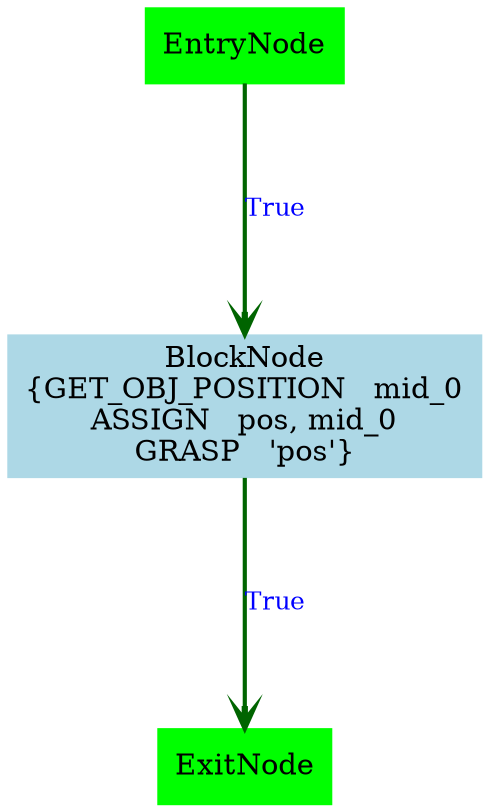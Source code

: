 digraph CFG {
  // 全局节点样式
  node [shape=box, style=filled, color=lightblue, fontcolor=black];
  // 全局边样式
  edge [color=darkgreen, penwidth=2.0, fontcolor=blue, fontsize=12, arrowhead=vee];
  ranksep=1.5;
  nodesep=0.5;
  size="20,20";
  dpi=1024;
  node_699780352 [label="BlockNode
{GET_OBJ_POSITION   mid_0
ASSIGN   pos, mid_0
GRASP   'pos'}"];
  node_664223387 [label="ExitNode", color=green, fontcolor=black];
  node_1534030866 [label="EntryNode", color=green, fontcolor=black];
  {rank=min; node_1534030866 }
  {rank=max; node_664223387 }
  node_699780352 -> node_664223387 [label="True"];
  node_1534030866 -> node_699780352 [label="True"];
}